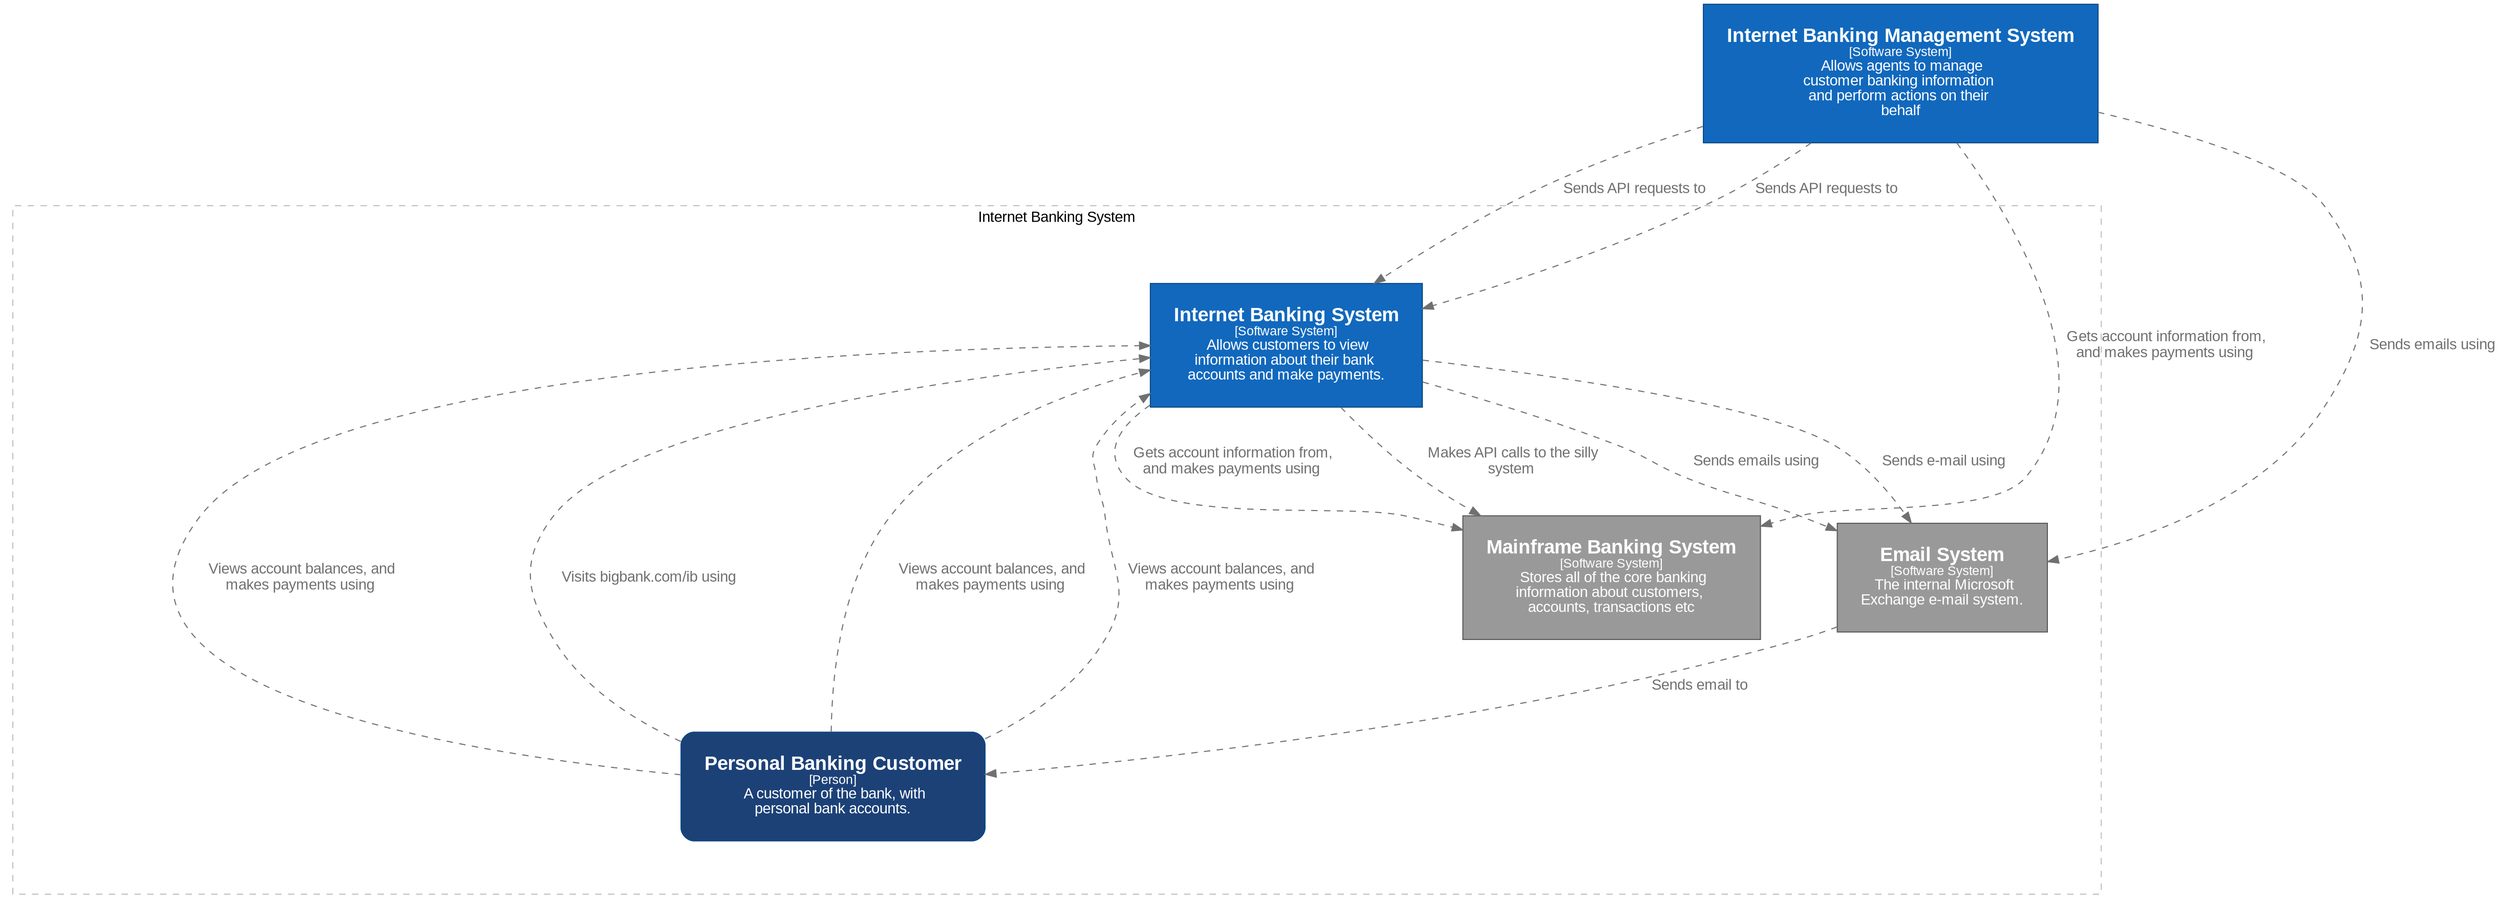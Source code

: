 digraph {
    compound=true
    graph [fontname="Arial", rankdir=TB, ranksep=1.0, nodesep=1.0 ]
    node [fontname="Arial", shape=box, margin="0.3,0.3"]
    edge [fontname="Arial"]

    subgraph cluster_internetBanking {
        label = "Internet Banking System"
        style = "dashed"
        color = "grey"
        class=""
        margin="50,50"
        
        internetBanking__internetBankingSystem [
        id="internetBanking__internetBankingSystem",
        shape="rectangle",
        label=<<font point-size="18"><b>Internet Banking System</b></font><br /><font point-size="12">[Software System]</font><br /><font point-size="14">  Allows customers to view <br />information about their bank <br />accounts and make payments.</font>>,
        style="filled",
        color="#0b4884",
        fillcolor="#1168bd",
        fontcolor="#ffffff"
        class="critical"
    ]
internetBanking__mainframeBankingSystem [
        id="internetBanking__mainframeBankingSystem",
        shape="rectangle",
        label=<<font point-size="18"><b>Mainframe Banking System</b></font><br /><font point-size="12">[Software System]</font><br /><font point-size="14">  Stores all of the core banking <br />information about customers, <br />accounts, transactions etc</font>>,
        style="filled",
        color="#5a5a5a",
        fillcolor="#999999",
        fontcolor="#ffffff"
        class=""
    ]
internetBanking__emailSystem [
        id="internetBanking__emailSystem",
        shape="rectangle",
        label=<<font point-size="18"><b>Email System</b></font><br /><font point-size="12">[Software System]</font><br /><font point-size="14">  The internal Microsoft <br />Exchange e-mail system.</font>>,
        style="filled",
        color="#5a5a5a",
        fillcolor="#999999",
        fontcolor="#ffffff"
        class=""
    ]
internetBanking__customer [
        id="internetBanking__customer",
        shape="rectangle",
        label=<<font point-size="18"><b>Personal Banking Customer</b></font><br /><font point-size="12">[Person]</font><br /><font point-size="14">  A customer of the bank, with <br />personal bank accounts.</font>>,
        style="filled,rounded",
        color="#0b4884",
        fillcolor="#1C4177",
        fontcolor="#ffffff"
        class=""
    ]
        
    }

internetBankingAgent__internetBankingManagementSystem [
        id="internetBankingAgent__internetBankingManagementSystem",
        shape="rectangle",
        label=<<font point-size="18"><b>Internet Banking Management System</b></font><br /><font point-size="12">[Software System]</font><br /><font point-size="14">  Allows agents to manage <br />customer banking information <br />and perform actions on their <br />behalf</font>>,
        style="filled",
        color="#0b4884",
        fillcolor="#1168bd",
        fontcolor="#ffffff"
        class=""
    ]
internetBankingAgent__internetBankingManagementSystem -> internetBanking__internetBankingSystem [ id="100038", label=<<font point-size="14">  Sends API requests to</font>>, style="dashed", color="#707070", fontcolor="#707070" class=""
 ]
internetBankingAgent__internetBankingManagementSystem -> internetBanking__internetBankingSystem [ id="100039", label=<<font point-size="14">  Sends API requests to</font>>, style="dashed", color="#707070", fontcolor="#707070" class=""
 ]
internetBankingAgent__internetBankingManagementSystem -> internetBanking__mainframeBankingSystem [ id="100040", label=<<font point-size="14">  Gets account information from, <br />and makes payments using</font>>, style="dashed", color="#707070", fontcolor="#707070" class=""
 ]
internetBankingAgent__internetBankingManagementSystem -> internetBanking__emailSystem [ id="100041", label=<<font point-size="14">  Sends emails using</font>>, style="dashed", color="#707070", fontcolor="#707070" class=""
 ]
internetBanking__customer -> internetBanking__internetBankingSystem [ id="100042", label=<<font point-size="14">  Views account balances, and <br />makes payments using</font>>, style="dashed", color="#707070", fontcolor="#707070" class=""
 ]
internetBanking__emailSystem -> internetBanking__customer [ id="100044", label=<<font point-size="14">  Sends email to</font>>, style="dashed", color="#707070", fontcolor="#707070" class=""
 ]
internetBanking__customer -> internetBanking__internetBankingSystem [ id="100045", label=<<font point-size="14">  Visits bigbank.com/ib using</font>>, style="dashed", color="#707070", fontcolor="#707070" class=""
 ]
internetBanking__customer -> internetBanking__internetBankingSystem [ id="100047", label=<<font point-size="14">  Views account balances, and <br />makes payments using</font>>, style="dashed", color="#707070", fontcolor="#707070" class=""
 ]
internetBanking__internetBankingSystem -> internetBanking__mainframeBankingSystem [ id="100049", label=<<font point-size="14">  Gets account information from, <br />and makes payments using</font>>, style="dashed", color="#707070", fontcolor="#707070" class=""
 ]
internetBanking__internetBankingSystem -> internetBanking__emailSystem [ id="100052", label=<<font point-size="14">  Sends emails using</font>>, style="dashed", color="#707070", fontcolor="#707070" class=""
 ]
internetBanking__internetBankingSystem -> internetBanking__emailSystem [ id="100054", label=<<font point-size="14">  Sends e-mail using</font>>, style="dashed", color="#707070", fontcolor="#707070" class=""
 ]
internetBanking__customer -> internetBanking__internetBankingSystem [ id="100055", label=<<font point-size="14">  Views account balances, and <br />makes payments using</font>>, style="dashed", color="#707070", fontcolor="#707070" class=""
 ]
internetBanking__internetBankingSystem -> internetBanking__mainframeBankingSystem [ id="100056", label=<<font point-size="14">  Makes API calls to the silly <br />system</font>>, style="dashed", color="#707070", fontcolor="#707070" class=""
 ]
     
}